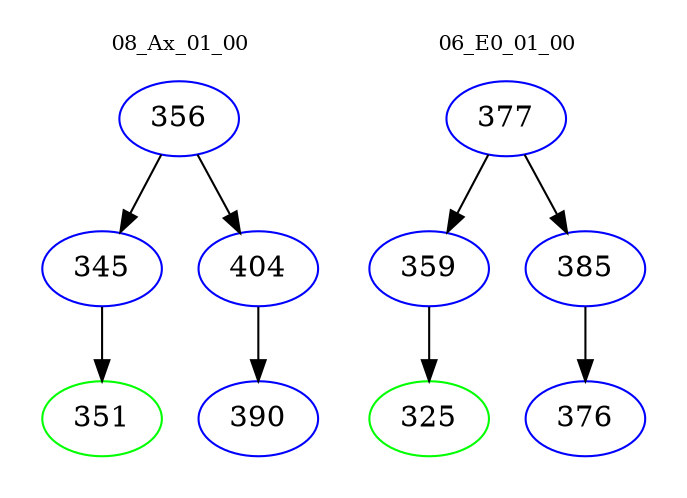 digraph{
subgraph cluster_0 {
color = white
label = "08_Ax_01_00";
fontsize=10;
T0_356 [label="356", color="blue"]
T0_356 -> T0_345 [color="black"]
T0_345 [label="345", color="blue"]
T0_345 -> T0_351 [color="black"]
T0_351 [label="351", color="green"]
T0_356 -> T0_404 [color="black"]
T0_404 [label="404", color="blue"]
T0_404 -> T0_390 [color="black"]
T0_390 [label="390", color="blue"]
}
subgraph cluster_1 {
color = white
label = "06_E0_01_00";
fontsize=10;
T1_377 [label="377", color="blue"]
T1_377 -> T1_359 [color="black"]
T1_359 [label="359", color="blue"]
T1_359 -> T1_325 [color="black"]
T1_325 [label="325", color="green"]
T1_377 -> T1_385 [color="black"]
T1_385 [label="385", color="blue"]
T1_385 -> T1_376 [color="black"]
T1_376 [label="376", color="blue"]
}
}
